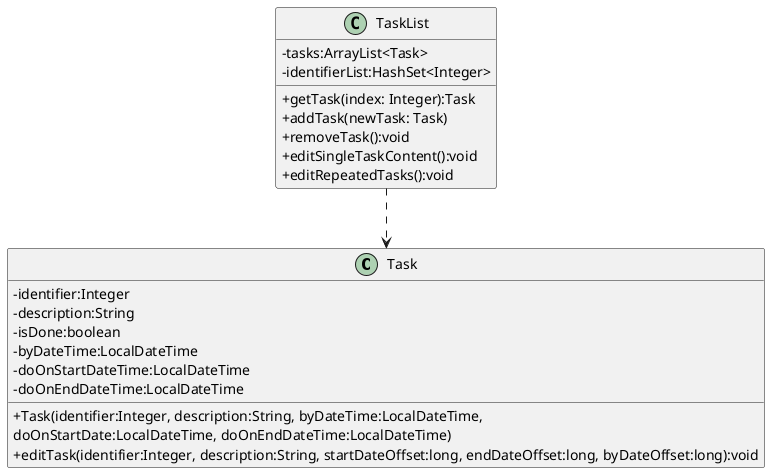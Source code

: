@startuml
'https://plantuml.com/class-diagram

skinparam classAttributeIconSize 0

class Task {
    -identifier:Integer
    -description:String
    -isDone:boolean
    -byDateTime:LocalDateTime
    -doOnStartDateTime:LocalDateTime
    -doOnEndDateTime:LocalDateTime
    +Task(identifier:Integer, description:String, byDateTime:LocalDateTime,
    doOnStartDate:LocalDateTime, doOnEndDateTime:LocalDateTime)
    +editTask(identifier:Integer, description:String, startDateOffset:long, endDateOffset:long, byDateOffset:long):void
}

class TaskList {
    -tasks:ArrayList<Task>
    -identifierList:HashSet<Integer>
    +getTask(index: Integer):Task
    +addTask(newTask: Task)
    +removeTask():void
    +editSingleTaskContent():void
    +editRepeatedTasks():void
}

TaskList ..> Task
@enduml